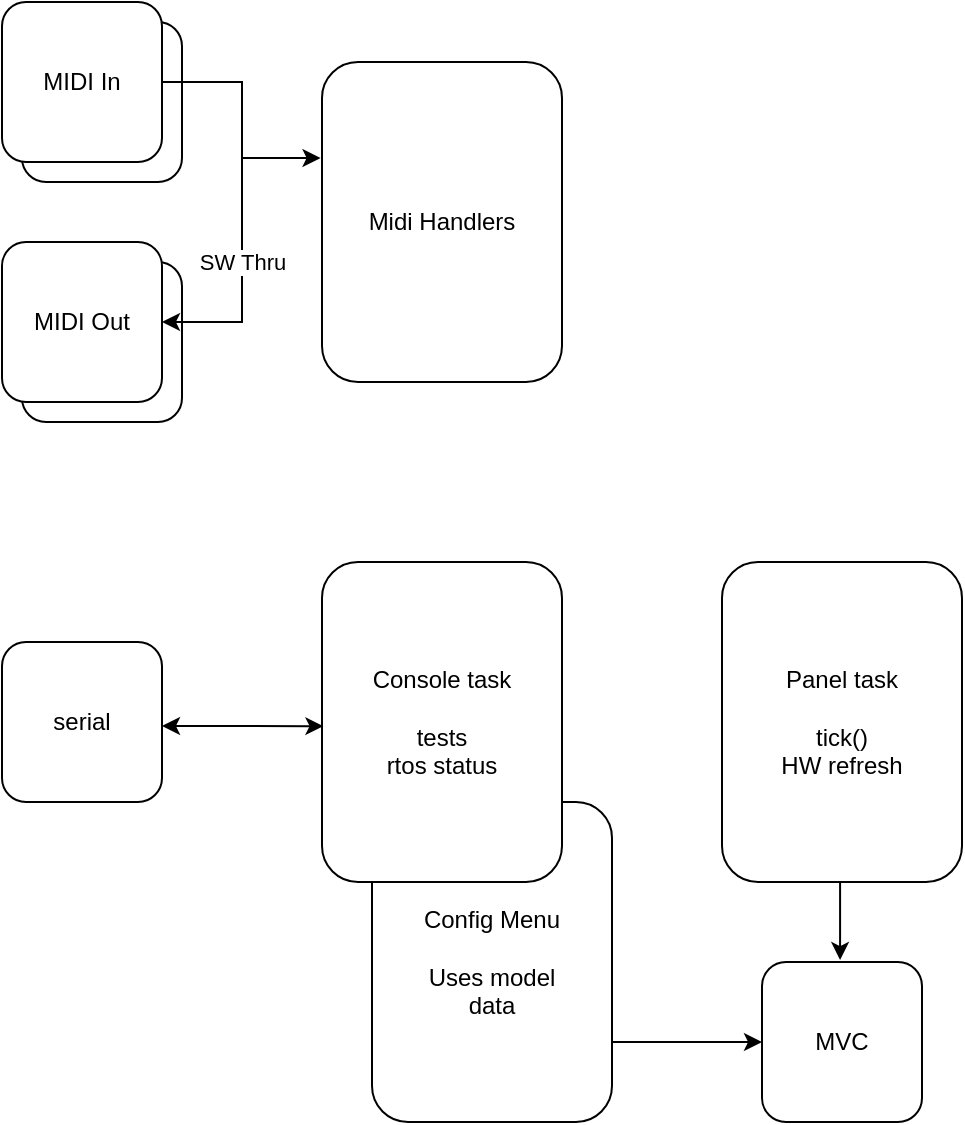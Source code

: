 <mxfile version="16.1.0" type="device"><diagram id="pbcciNVaVkFQkrc5lnF0" name="Page-1"><mxGraphModel dx="1422" dy="780" grid="1" gridSize="10" guides="1" tooltips="1" connect="1" arrows="1" fold="1" page="1" pageScale="1" pageWidth="850" pageHeight="1100" math="0" shadow="0"><root><mxCell id="0"/><mxCell id="1" parent="0"/><mxCell id="tyfr6uA--Mms525iaAw7-19" value="&lt;div&gt;Config Menu&lt;/div&gt;&lt;div&gt;&lt;br&gt;&lt;/div&gt;&lt;div&gt;Uses model&lt;/div&gt;&lt;div&gt;data&lt;br&gt;&lt;/div&gt;" style="rounded=1;whiteSpace=wrap;html=1;" vertex="1" parent="1"><mxGeometry x="305" y="480" width="120" height="160" as="geometry"/></mxCell><mxCell id="tyfr6uA--Mms525iaAw7-7" value="MIDI In" style="rounded=1;whiteSpace=wrap;html=1;" vertex="1" parent="1"><mxGeometry x="130" y="90" width="80" height="80" as="geometry"/></mxCell><mxCell id="tyfr6uA--Mms525iaAw7-8" value="MIDI Out" style="rounded=1;whiteSpace=wrap;html=1;" vertex="1" parent="1"><mxGeometry x="130" y="210" width="80" height="80" as="geometry"/></mxCell><mxCell id="tyfr6uA--Mms525iaAw7-1" value="Midi Handlers" style="rounded=1;whiteSpace=wrap;html=1;" vertex="1" parent="1"><mxGeometry x="280" y="110" width="120" height="160" as="geometry"/></mxCell><mxCell id="tyfr6uA--Mms525iaAw7-2" value="MIDI In" style="rounded=1;whiteSpace=wrap;html=1;" vertex="1" parent="1"><mxGeometry x="120" y="80" width="80" height="80" as="geometry"/></mxCell><mxCell id="tyfr6uA--Mms525iaAw7-6" value="MIDI Out" style="rounded=1;whiteSpace=wrap;html=1;" vertex="1" parent="1"><mxGeometry x="120" y="200" width="80" height="80" as="geometry"/></mxCell><mxCell id="tyfr6uA--Mms525iaAw7-10" value="" style="endArrow=classic;html=1;rounded=0;exitX=1;exitY=0.5;exitDx=0;exitDy=0;exitPerimeter=0;entryX=-0.006;entryY=0.3;entryDx=0;entryDy=0;entryPerimeter=0;edgeStyle=orthogonalEdgeStyle;" edge="1" parent="1" source="tyfr6uA--Mms525iaAw7-2" target="tyfr6uA--Mms525iaAw7-1"><mxGeometry width="50" height="50" relative="1" as="geometry"><mxPoint x="240" y="140" as="sourcePoint"/><mxPoint x="450" y="70" as="targetPoint"/><Array as="points"><mxPoint x="240" y="120"/><mxPoint x="240" y="158"/></Array></mxGeometry></mxCell><mxCell id="tyfr6uA--Mms525iaAw7-14" value="serial" style="rounded=1;whiteSpace=wrap;html=1;" vertex="1" parent="1"><mxGeometry x="120" y="400" width="80" height="80" as="geometry"/></mxCell><mxCell id="tyfr6uA--Mms525iaAw7-15" value="&lt;div&gt;Console task&lt;/div&gt;&lt;div&gt;&lt;br&gt;&lt;/div&gt;&lt;div&gt;tests&lt;div align=&quot;center&quot;&gt;rtos status&lt;/div&gt;&lt;/div&gt;" style="rounded=1;whiteSpace=wrap;html=1;" vertex="1" parent="1"><mxGeometry x="280" y="360" width="120" height="160" as="geometry"/></mxCell><mxCell id="tyfr6uA--Mms525iaAw7-16" value="" style="endArrow=classic;startArrow=classic;html=1;rounded=0;entryX=0.006;entryY=0.513;entryDx=0;entryDy=0;entryPerimeter=0;" edge="1" parent="1" target="tyfr6uA--Mms525iaAw7-15"><mxGeometry width="50" height="50" relative="1" as="geometry"><mxPoint x="200" y="442" as="sourcePoint"/><mxPoint x="450" y="370" as="targetPoint"/></mxGeometry></mxCell><mxCell id="tyfr6uA--Mms525iaAw7-17" value="&lt;div&gt;Panel task&lt;/div&gt;&lt;div&gt;&lt;br&gt;&lt;/div&gt;&lt;div&gt;tick()&lt;/div&gt;&lt;div&gt;HW refresh&lt;br&gt;&lt;/div&gt;" style="rounded=1;whiteSpace=wrap;html=1;" vertex="1" parent="1"><mxGeometry x="480" y="360" width="120" height="160" as="geometry"/></mxCell><mxCell id="tyfr6uA--Mms525iaAw7-18" value="MVC" style="rounded=1;whiteSpace=wrap;html=1;" vertex="1" parent="1"><mxGeometry x="500" y="560" width="80" height="80" as="geometry"/></mxCell><mxCell id="tyfr6uA--Mms525iaAw7-22" value="" style="endArrow=classic;html=1;rounded=0;edgeStyle=orthogonalEdgeStyle;exitX=1;exitY=0.75;exitDx=0;exitDy=0;entryX=0;entryY=0.5;entryDx=0;entryDy=0;" edge="1" parent="1" source="tyfr6uA--Mms525iaAw7-19" target="tyfr6uA--Mms525iaAw7-18"><mxGeometry width="50" height="50" relative="1" as="geometry"><mxPoint x="580" y="420" as="sourcePoint"/><mxPoint x="610" y="490" as="targetPoint"/></mxGeometry></mxCell><mxCell id="tyfr6uA--Mms525iaAw7-23" value="" style="endArrow=classic;html=1;rounded=0;entryX=0.488;entryY=-0.012;entryDx=0;entryDy=0;entryPerimeter=0;exitX=0.492;exitY=1;exitDx=0;exitDy=0;exitPerimeter=0;edgeStyle=orthogonalEdgeStyle;" edge="1" parent="1" source="tyfr6uA--Mms525iaAw7-17" target="tyfr6uA--Mms525iaAw7-18"><mxGeometry width="50" height="50" relative="1" as="geometry"><mxPoint x="400" y="420" as="sourcePoint"/><mxPoint x="450" y="370" as="targetPoint"/></mxGeometry></mxCell><mxCell id="tyfr6uA--Mms525iaAw7-27" value="" style="endArrow=classic;html=1;rounded=0;entryX=1;entryY=0.5;entryDx=0;entryDy=0;edgeStyle=orthogonalEdgeStyle;" edge="1" parent="1" target="tyfr6uA--Mms525iaAw7-6"><mxGeometry relative="1" as="geometry"><mxPoint x="200" y="120" as="sourcePoint"/><mxPoint x="470" y="310" as="targetPoint"/><Array as="points"><mxPoint x="240" y="120"/><mxPoint x="240" y="240"/></Array></mxGeometry></mxCell><mxCell id="tyfr6uA--Mms525iaAw7-28" value="SW Thru" style="edgeLabel;resizable=0;html=1;align=center;verticalAlign=middle;" connectable="0" vertex="1" parent="tyfr6uA--Mms525iaAw7-27"><mxGeometry relative="1" as="geometry"><mxPoint y="30" as="offset"/></mxGeometry></mxCell></root></mxGraphModel></diagram></mxfile>
